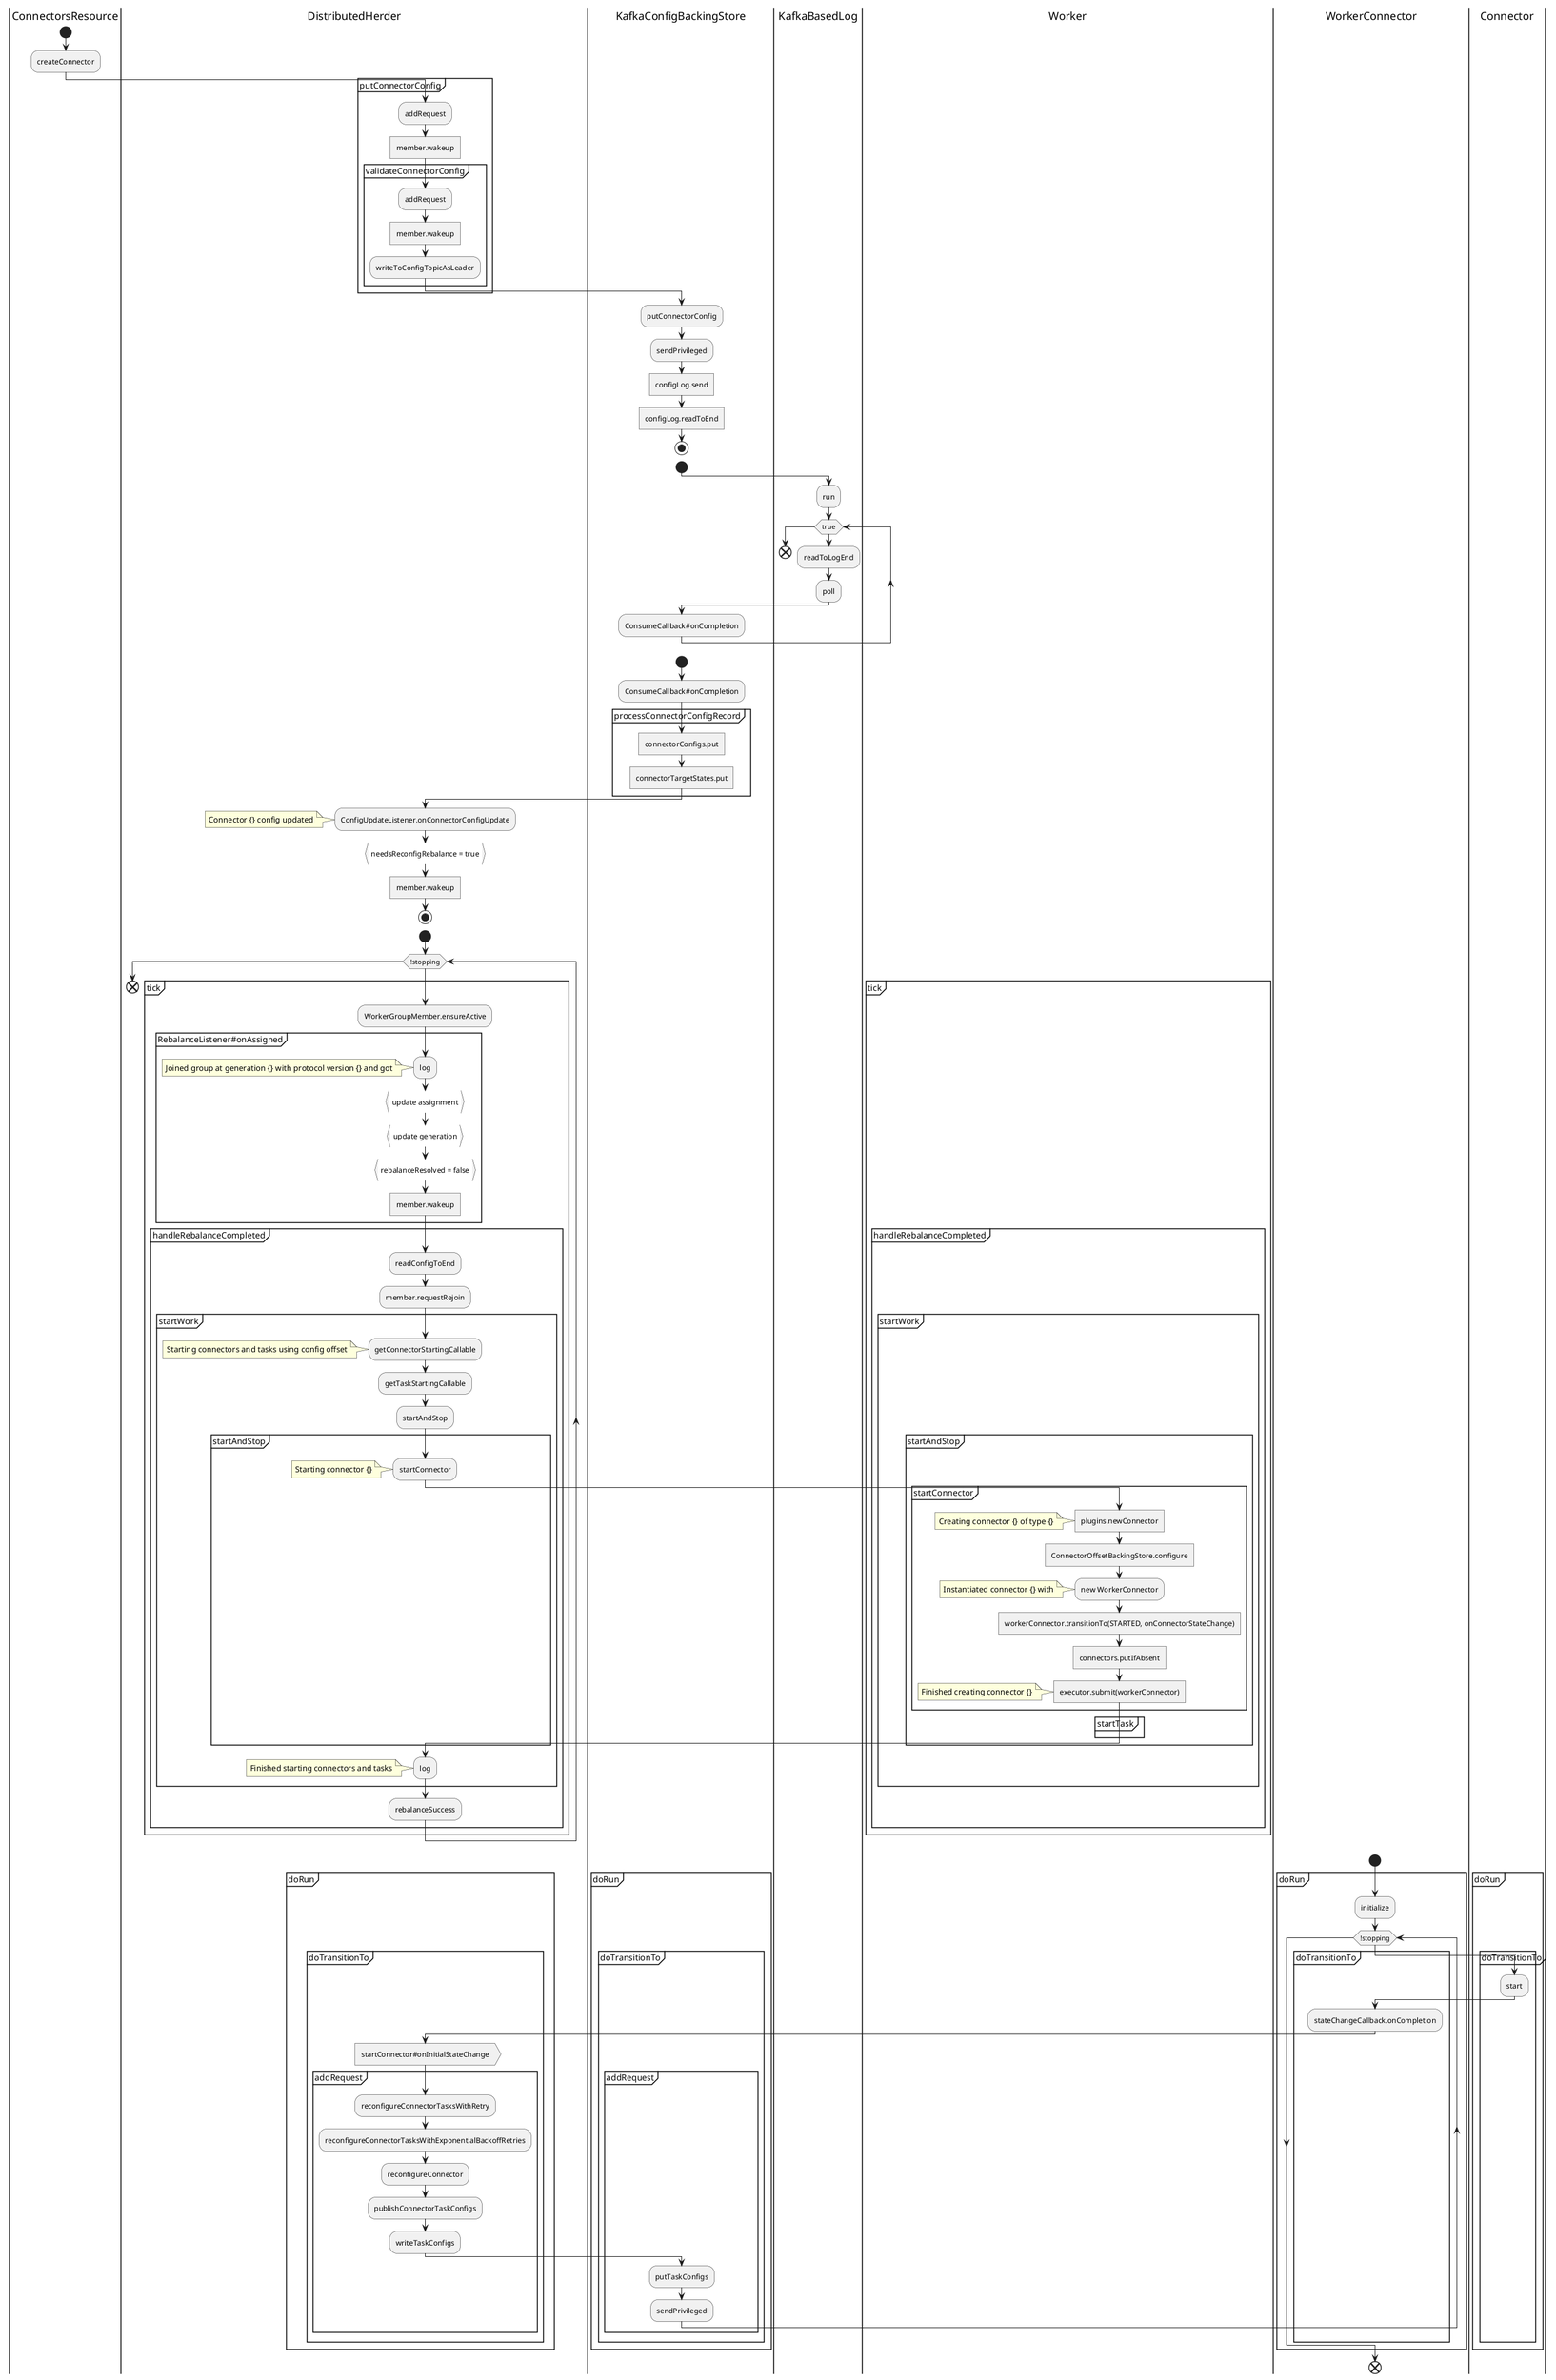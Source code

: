 @startuml
|ConnectorsResource|
start
:createConnector;
|DistributedHerder|
partition putConnectorConfig {
    ' 这里 addRequest 添加的是 validateConnectorConfig 这个回调函数
    :addRequest;
    ' addRequest 方法会调用，将 Herder 从 tick 方法中的 member.poll 唤醒
    :member.wakeup]
    partition validateConnectorConfig {
        ' validateConnectorConfig 验证成功之后会执行另一个 Lambda 回调函数，在该函数中继续进行 addRequest
        :addRequest;
        ' addRequest 方法会调用，将 Herder 从 tick 方法中的 member.poll 唤醒
        :member.wakeup]
        :writeToConfigTopicAsLeader;
    }
}
|KafkaConfigBackingStore|
:putConnectorConfig;
:sendPrivileged;
' 发送配置消息到管理 Kafka 的配置 Topic 中
:configLog.send]
' 唤醒 configLog 的消费者，让其开始消费配置 Topic 的消息
:configLog.readToEnd]
stop

start
|KafkaBasedLog|
:run;
while (true)
    :readToLogEnd;
    ' 不断循环 poll 到最新的位点，poll 到新消息后调用对应的 BackingStore 的回调函数
    :poll;
    |KafkaConfigBackingStore|
    :ConsumeCallback#onCompletion;
endwhile
|KafkaBasedLog|
end

|KafkaConfigBackingStore|
start
' configLog 消费者消费到新的配置消息，调用回调函数
:ConsumeCallback#onCompletion;
' 处理 Connector 配置更新的消息
partition processConnectorConfigRecord {
    ' 更新内存中的配置
    :connectorConfigs.put]
    ' 设置 Connector 的初始状态为 STARTED
    :connectorTargetStates.put]
}

|DistributedHerder|
:ConfigUpdateListener.onConnectorConfigUpdate;
note: Connector {} config updated
:needsReconfigRebalance = true}
:member.wakeup]
stop

start
while (!stopping)
partition tick {

    ' 确保当前节点状态为活跃且处于集群中，如果不是，重启并重新加入集群
    :WorkerGroupMember.ensureActive;
    ' ensureActive 会调用 RebalanceListener#onAssigned 方法触发重平衡回调
    partition RebalanceListener#onAssigned {
        :log;
        note: Joined group at generation {} with protocol version {} and got
        :update assignment}
        :update generation}
        :rebalanceResolved = false}
        :member.wakeup]
    }
    ' 处理 Connect 集群完成重平衡后的操作
    partition handleRebalanceCompleted {
        :readConfigToEnd;
        :member.requestRejoin;
        ' 新建 Connector、Task 的入口
        partition startWork {
            ' 遍历分配给当前节点的 Connector，与当前正在运行的 Connector 进行比较，找出需要启动的 Connector，并将其添加到 callables 列表中
            :getConnectorStartingCallable;
            note: Starting connectors and tasks using config offset
            ' 传入 callables 列表，启动所有需要启动的连接器和任务。
            :getTaskStartingCallable;
            ' 启动分配到的 Connector  和 Task
            :startAndStop;
            partition startAndStop {
                :startConnector;
                note: Starting connector {}
                |Worker|
                partition startConnector {
                    ' 实例化 Connector
                    :plugins.newConnector]
                    note: Creating connector {} of type {}
                    ' 配置该 Connector 的 offset store
                    :ConnectorOffsetBackingStore.configure]
                    :new WorkerConnector;
                    note: Instantiated connector {} with
                    :workerConnector.transitionTo(STARTED, onConnectorStateChange)]
                    :connectors.putIfAbsent]
                    ' 这里会调用一个回调，这个回调就是一个 WorkerConnector 实例，它是一个 Runnable
                    :executor.submit(workerConnector)]
                    note: Finished creating connector {}
                }
                partition startTask {

                }
            }
            |DistributedHerder|
            :log;
            note: Finished starting connectors and tasks
        }
        :rebalanceSuccess;
    }
}
endwhile
end

' Worker#startConnector 最后调用的回调启动的 WorkerConnector Runnable 的主循环
|WorkerConnector|
start
partition doRun {
    :initialize;
    while (!stopping)
        partition doTransitionTo {
            ' 调用 Connector 的 start 方法
            |Connector|
            :start;
            ' 回调
            |WorkerConnector|
            :stateChangeCallback.onCompletion;
            ' 回调 DistributedHerder 里面定义的 Connector 状态变化方法
            |DistributedHerder|
            :startConnector#onInitialStateChange>
            ' 发送请求给 Herder 处理
            partition addRequest {
                ' 请求 Connector 的 Task 配置，检测到配置发生变化时写入配置存储。无限重试
                :reconfigureConnectorTasksWithRetry;
                :reconfigureConnectorTasksWithExponentialBackoffRetries;
                :reconfigureConnector;
                :publishConnectorTaskConfigs;
                :writeTaskConfigs;
                |KafkaConfigBackingStore|
                ' 读取 Task 配置到最新
                :putTaskConfigs;
                ' 发送 Task 配置到管理 Kafka
                :sendPrivileged;
                ' 发送失败则继续指数退避后重试发送
            }
        }
        |WorkerConnector|
    endwhile
}
end
@enduml